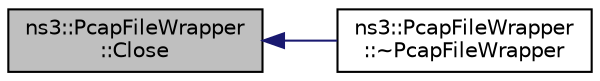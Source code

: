 digraph "ns3::PcapFileWrapper::Close"
{
  edge [fontname="Helvetica",fontsize="10",labelfontname="Helvetica",labelfontsize="10"];
  node [fontname="Helvetica",fontsize="10",shape=record];
  rankdir="LR";
  Node1 [label="ns3::PcapFileWrapper\l::Close",height=0.2,width=0.4,color="black", fillcolor="grey75", style="filled", fontcolor="black"];
  Node1 -> Node2 [dir="back",color="midnightblue",fontsize="10",style="solid"];
  Node2 [label="ns3::PcapFileWrapper\l::~PcapFileWrapper",height=0.2,width=0.4,color="black", fillcolor="white", style="filled",URL="$d0/d37/classns3_1_1PcapFileWrapper.html#a7411aab7ddb9e89a8599c03b91cd2337"];
}
